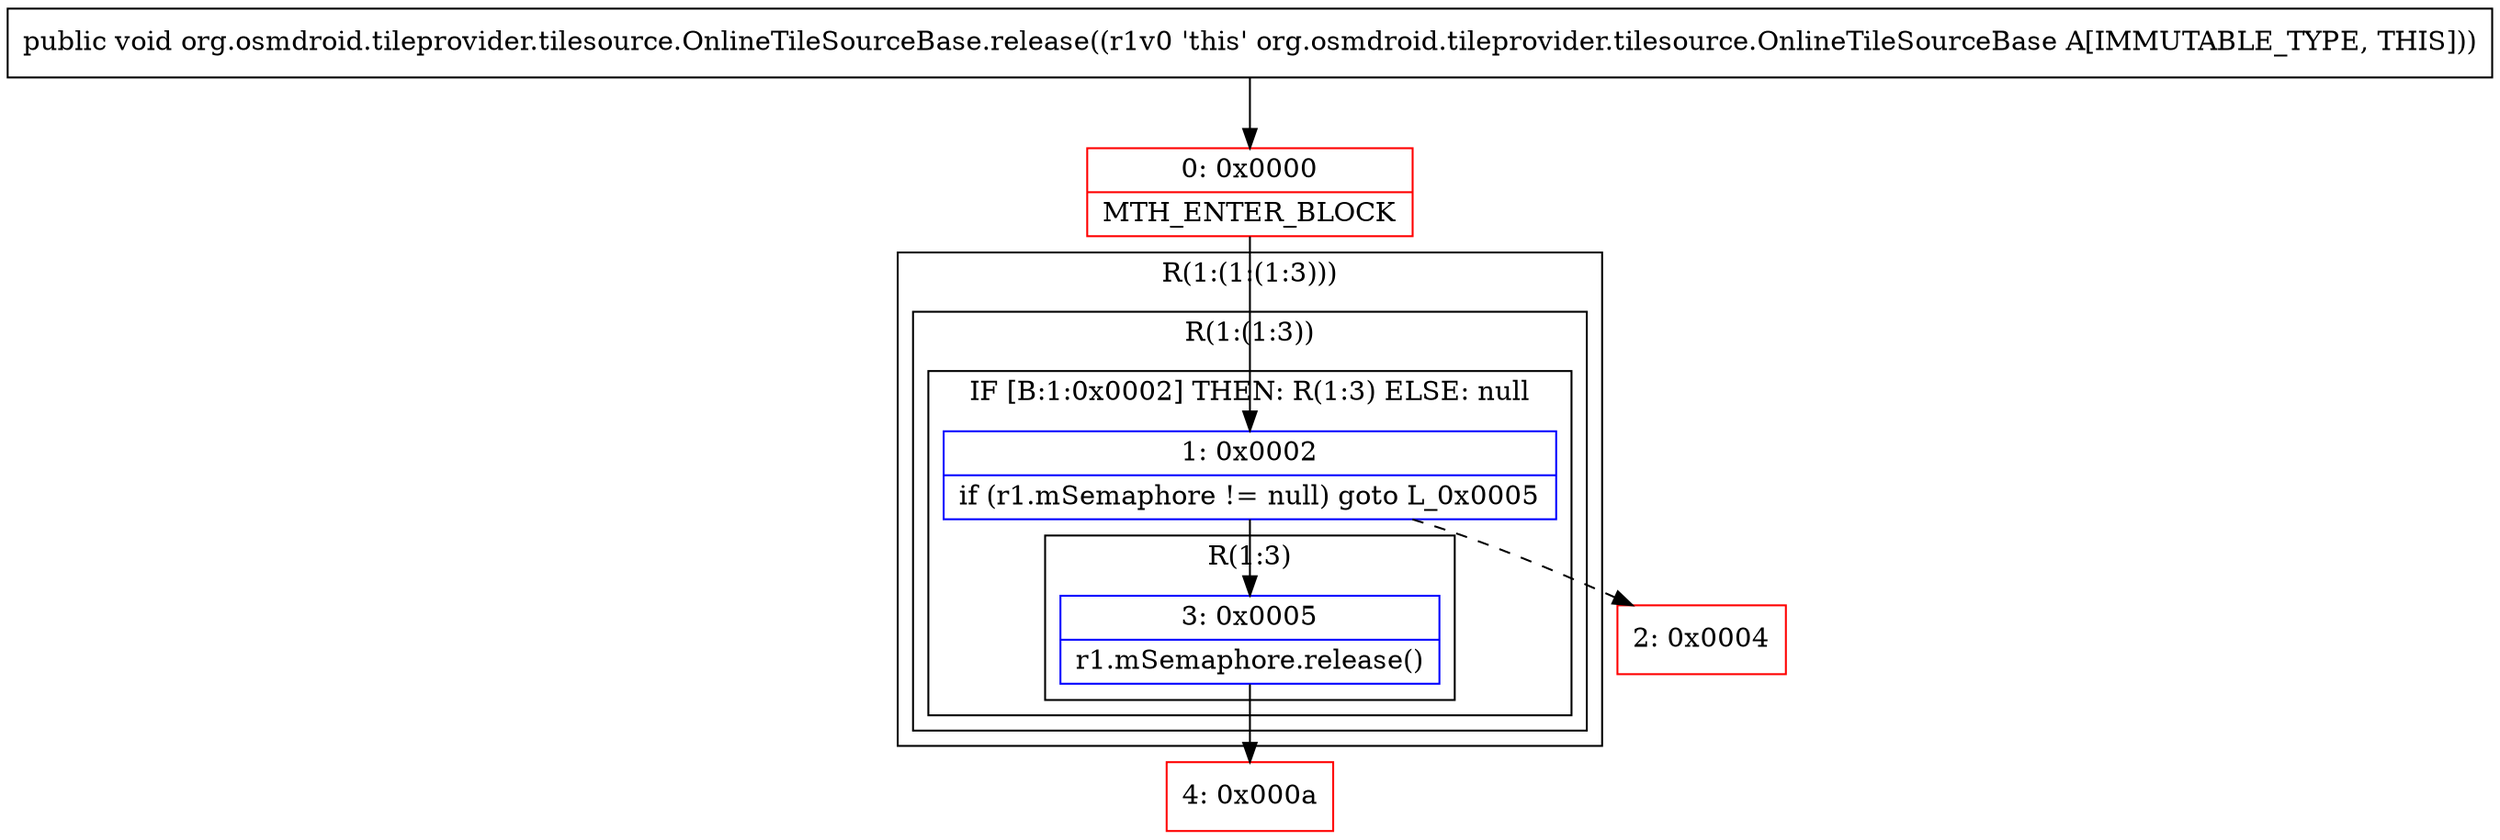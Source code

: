 digraph "CFG fororg.osmdroid.tileprovider.tilesource.OnlineTileSourceBase.release()V" {
subgraph cluster_Region_803527349 {
label = "R(1:(1:(1:3)))";
node [shape=record,color=blue];
subgraph cluster_Region_1652440319 {
label = "R(1:(1:3))";
node [shape=record,color=blue];
subgraph cluster_IfRegion_1444437747 {
label = "IF [B:1:0x0002] THEN: R(1:3) ELSE: null";
node [shape=record,color=blue];
Node_1 [shape=record,label="{1\:\ 0x0002|if (r1.mSemaphore != null) goto L_0x0005\l}"];
subgraph cluster_Region_2014302989 {
label = "R(1:3)";
node [shape=record,color=blue];
Node_3 [shape=record,label="{3\:\ 0x0005|r1.mSemaphore.release()\l}"];
}
}
}
}
Node_0 [shape=record,color=red,label="{0\:\ 0x0000|MTH_ENTER_BLOCK\l}"];
Node_2 [shape=record,color=red,label="{2\:\ 0x0004}"];
Node_4 [shape=record,color=red,label="{4\:\ 0x000a}"];
MethodNode[shape=record,label="{public void org.osmdroid.tileprovider.tilesource.OnlineTileSourceBase.release((r1v0 'this' org.osmdroid.tileprovider.tilesource.OnlineTileSourceBase A[IMMUTABLE_TYPE, THIS])) }"];
MethodNode -> Node_0;
Node_1 -> Node_2[style=dashed];
Node_1 -> Node_3;
Node_3 -> Node_4;
Node_0 -> Node_1;
}

